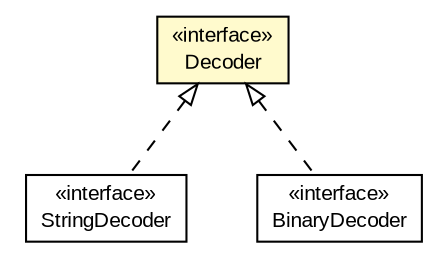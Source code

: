 #!/usr/local/bin/dot
#
# Class diagram 
# Generated by UMLGraph version R5_6-24-gf6e263 (http://www.umlgraph.org/)
#

digraph G {
	edge [fontname="arial",fontsize=10,labelfontname="arial",labelfontsize=10];
	node [fontname="arial",fontsize=10,shape=plaintext];
	nodesep=0.25;
	ranksep=0.5;
	// org.miloss.fgsms.common.codec.StringDecoder
	c941 [label=<<table title="org.miloss.fgsms.common.codec.StringDecoder" border="0" cellborder="1" cellspacing="0" cellpadding="2" port="p" href="./StringDecoder.html">
		<tr><td><table border="0" cellspacing="0" cellpadding="1">
<tr><td align="center" balign="center"> &#171;interface&#187; </td></tr>
<tr><td align="center" balign="center"> StringDecoder </td></tr>
		</table></td></tr>
		</table>>, URL="./StringDecoder.html", fontname="arial", fontcolor="black", fontsize=10.0];
	// org.miloss.fgsms.common.codec.Decoder
	c946 [label=<<table title="org.miloss.fgsms.common.codec.Decoder" border="0" cellborder="1" cellspacing="0" cellpadding="2" port="p" bgcolor="lemonChiffon" href="./Decoder.html">
		<tr><td><table border="0" cellspacing="0" cellpadding="1">
<tr><td align="center" balign="center"> &#171;interface&#187; </td></tr>
<tr><td align="center" balign="center"> Decoder </td></tr>
		</table></td></tr>
		</table>>, URL="./Decoder.html", fontname="arial", fontcolor="black", fontsize=10.0];
	// org.miloss.fgsms.common.codec.BinaryDecoder
	c951 [label=<<table title="org.miloss.fgsms.common.codec.BinaryDecoder" border="0" cellborder="1" cellspacing="0" cellpadding="2" port="p" href="./BinaryDecoder.html">
		<tr><td><table border="0" cellspacing="0" cellpadding="1">
<tr><td align="center" balign="center"> &#171;interface&#187; </td></tr>
<tr><td align="center" balign="center"> BinaryDecoder </td></tr>
		</table></td></tr>
		</table>>, URL="./BinaryDecoder.html", fontname="arial", fontcolor="black", fontsize=10.0];
	//org.miloss.fgsms.common.codec.StringDecoder implements org.miloss.fgsms.common.codec.Decoder
	c946:p -> c941:p [dir=back,arrowtail=empty,style=dashed];
	//org.miloss.fgsms.common.codec.BinaryDecoder implements org.miloss.fgsms.common.codec.Decoder
	c946:p -> c951:p [dir=back,arrowtail=empty,style=dashed];
}

